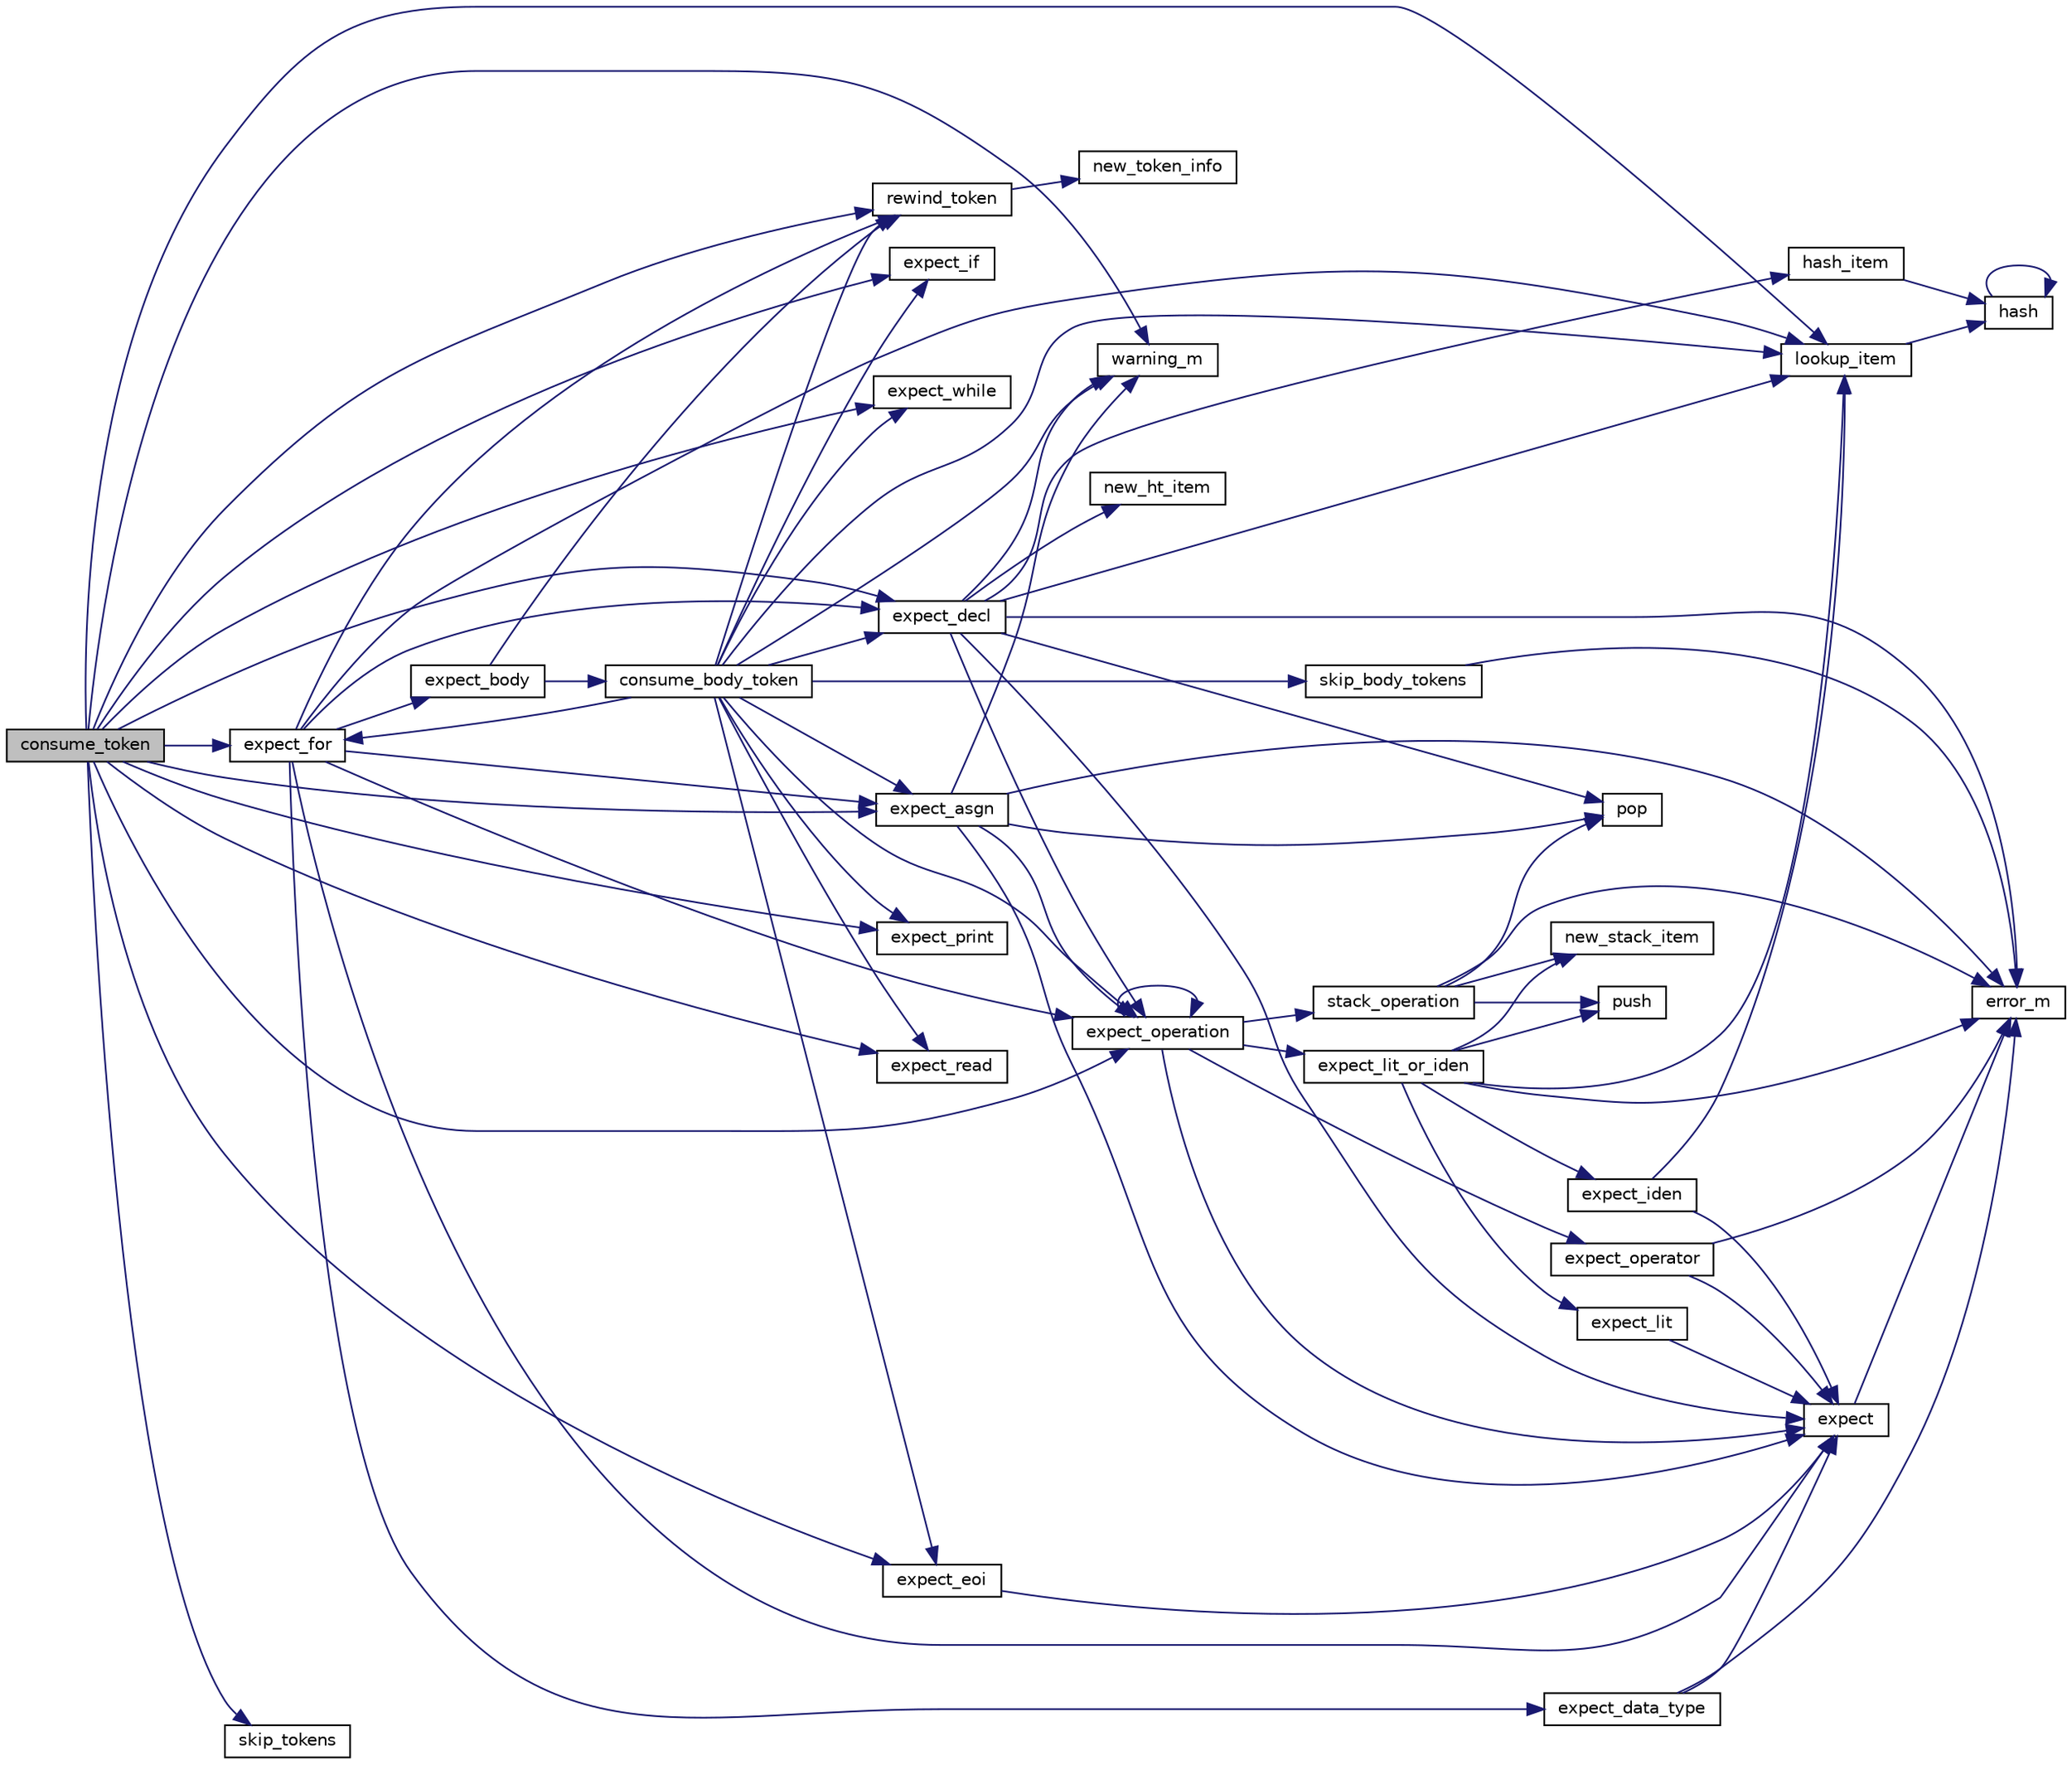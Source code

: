 digraph "consume_token"
{
  edge [fontname="Helvetica",fontsize="10",labelfontname="Helvetica",labelfontsize="10"];
  node [fontname="Helvetica",fontsize="10",shape=record];
  rankdir="LR";
  Node72 [label="consume_token",height=0.2,width=0.4,color="black", fillcolor="grey75", style="filled", fontcolor="black"];
  Node72 -> Node73 [color="midnightblue",fontsize="10",style="solid"];
  Node73 [label="expect_decl",height=0.2,width=0.4,color="black", fillcolor="white", style="filled",URL="$parser_8c.html#a514a249759646ae7388684e263c20637"];
  Node73 -> Node74 [color="midnightblue",fontsize="10",style="solid"];
  Node74 [label="expect",height=0.2,width=0.4,color="black", fillcolor="white", style="filled",URL="$parser_8c.html#af7dc467eed15caf818332c1b225e4d51"];
  Node74 -> Node75 [color="midnightblue",fontsize="10",style="solid"];
  Node75 [label="error_m",height=0.2,width=0.4,color="black", fillcolor="white", style="filled",URL="$console_8c.html#a5525b26bfe0ba2f54d8d891fdaea0d7c"];
  Node73 -> Node76 [color="midnightblue",fontsize="10",style="solid"];
  Node76 [label="lookup_item",height=0.2,width=0.4,color="black", fillcolor="white", style="filled",URL="$hashtable_8c.html#a372b12ef7349306acaa7a4d4ab1bac4d"];
  Node76 -> Node77 [color="midnightblue",fontsize="10",style="solid"];
  Node77 [label="hash",height=0.2,width=0.4,color="black", fillcolor="white", style="filled",URL="$hashtable_8c.html#a2fa53544d2918e028d920409ac006b33"];
  Node77 -> Node77 [color="midnightblue",fontsize="10",style="solid"];
  Node73 -> Node75 [color="midnightblue",fontsize="10",style="solid"];
  Node73 -> Node78 [color="midnightblue",fontsize="10",style="solid"];
  Node78 [label="expect_operation",height=0.2,width=0.4,color="black", fillcolor="white", style="filled",URL="$parser_8c.html#a12397dfec2ce19c111a7ca9e36fb1cab"];
  Node78 -> Node74 [color="midnightblue",fontsize="10",style="solid"];
  Node78 -> Node78 [color="midnightblue",fontsize="10",style="solid"];
  Node78 -> Node79 [color="midnightblue",fontsize="10",style="solid"];
  Node79 [label="expect_lit_or_iden",height=0.2,width=0.4,color="black", fillcolor="white", style="filled",URL="$parser_8c.html#a9f0e4ae8bffd096605ec27a3c90ec51e"];
  Node79 -> Node80 [color="midnightblue",fontsize="10",style="solid"];
  Node80 [label="expect_lit",height=0.2,width=0.4,color="black", fillcolor="white", style="filled",URL="$parser_8c.html#af9a8c2686d508b84e7ecdc0bef925812"];
  Node80 -> Node74 [color="midnightblue",fontsize="10",style="solid"];
  Node79 -> Node81 [color="midnightblue",fontsize="10",style="solid"];
  Node81 [label="new_stack_item",height=0.2,width=0.4,color="black", fillcolor="white", style="filled",URL="$stack_8c.html#a269688cdb9d9d504c2c96e87b88cee87"];
  Node79 -> Node82 [color="midnightblue",fontsize="10",style="solid"];
  Node82 [label="push",height=0.2,width=0.4,color="black", fillcolor="white", style="filled",URL="$stack_8c.html#a9cae98f023eef9eead38a47d0fffb07d"];
  Node79 -> Node83 [color="midnightblue",fontsize="10",style="solid"];
  Node83 [label="expect_iden",height=0.2,width=0.4,color="black", fillcolor="white", style="filled",URL="$parser_8c.html#a2644e22300d855b464dc9b1a74e2ca23"];
  Node83 -> Node74 [color="midnightblue",fontsize="10",style="solid"];
  Node83 -> Node76 [color="midnightblue",fontsize="10",style="solid"];
  Node79 -> Node76 [color="midnightblue",fontsize="10",style="solid"];
  Node79 -> Node75 [color="midnightblue",fontsize="10",style="solid"];
  Node78 -> Node84 [color="midnightblue",fontsize="10",style="solid"];
  Node84 [label="expect_operator",height=0.2,width=0.4,color="black", fillcolor="white", style="filled",URL="$parser_8c.html#ae105b811c4f03fbab3d1901ca031ce6c"];
  Node84 -> Node74 [color="midnightblue",fontsize="10",style="solid"];
  Node84 -> Node75 [color="midnightblue",fontsize="10",style="solid"];
  Node78 -> Node85 [color="midnightblue",fontsize="10",style="solid"];
  Node85 [label="stack_operation",height=0.2,width=0.4,color="black", fillcolor="white", style="filled",URL="$stack_8c.html#ae5a2bc7523f38afa7346d3ab3be59463"];
  Node85 -> Node86 [color="midnightblue",fontsize="10",style="solid"];
  Node86 [label="pop",height=0.2,width=0.4,color="black", fillcolor="white", style="filled",URL="$stack_8c.html#a5a42edbe7096f4ca31143f8ed5f31f66"];
  Node85 -> Node75 [color="midnightblue",fontsize="10",style="solid"];
  Node85 -> Node81 [color="midnightblue",fontsize="10",style="solid"];
  Node85 -> Node82 [color="midnightblue",fontsize="10",style="solid"];
  Node73 -> Node86 [color="midnightblue",fontsize="10",style="solid"];
  Node73 -> Node87 [color="midnightblue",fontsize="10",style="solid"];
  Node87 [label="warning_m",height=0.2,width=0.4,color="black", fillcolor="white", style="filled",URL="$console_8c.html#a69a394e08bdcf1cabcbdc6dbc12c79bc"];
  Node73 -> Node88 [color="midnightblue",fontsize="10",style="solid"];
  Node88 [label="new_ht_item",height=0.2,width=0.4,color="black", fillcolor="white", style="filled",URL="$hashtable_8c.html#af2b158f51de1a8908bbe90092b4dc702"];
  Node73 -> Node89 [color="midnightblue",fontsize="10",style="solid"];
  Node89 [label="hash_item",height=0.2,width=0.4,color="black", fillcolor="white", style="filled",URL="$hashtable_8c.html#a078eb9eca4ab3c8290ed45166062e2a7"];
  Node89 -> Node77 [color="midnightblue",fontsize="10",style="solid"];
  Node72 -> Node90 [color="midnightblue",fontsize="10",style="solid"];
  Node90 [label="expect_asgn",height=0.2,width=0.4,color="black", fillcolor="white", style="filled",URL="$parser_8c.html#a877c74213c9cea303f42ec5528bb724e"];
  Node90 -> Node75 [color="midnightblue",fontsize="10",style="solid"];
  Node90 -> Node74 [color="midnightblue",fontsize="10",style="solid"];
  Node90 -> Node78 [color="midnightblue",fontsize="10",style="solid"];
  Node90 -> Node86 [color="midnightblue",fontsize="10",style="solid"];
  Node90 -> Node87 [color="midnightblue",fontsize="10",style="solid"];
  Node72 -> Node76 [color="midnightblue",fontsize="10",style="solid"];
  Node72 -> Node91 [color="midnightblue",fontsize="10",style="solid"];
  Node91 [label="rewind_token",height=0.2,width=0.4,color="black", fillcolor="white", style="filled",URL="$parser_8c.html#af0e71bcb4174649d6bbeacd85f541a0c"];
  Node91 -> Node92 [color="midnightblue",fontsize="10",style="solid"];
  Node92 [label="new_token_info",height=0.2,width=0.4,color="black", fillcolor="white", style="filled",URL="$tokens_8c.html#ae310e3b4ac744a14d563e4d5603da479"];
  Node72 -> Node78 [color="midnightblue",fontsize="10",style="solid"];
  Node72 -> Node93 [color="midnightblue",fontsize="10",style="solid"];
  Node93 [label="expect_if",height=0.2,width=0.4,color="black", fillcolor="white", style="filled",URL="$parser_8c.html#a438c3122a0aa7ad131ea324fb8885353"];
  Node72 -> Node94 [color="midnightblue",fontsize="10",style="solid"];
  Node94 [label="expect_while",height=0.2,width=0.4,color="black", fillcolor="white", style="filled",URL="$parser_8c.html#a2b97e8afaa932d729afc14557408d4c6"];
  Node72 -> Node95 [color="midnightblue",fontsize="10",style="solid"];
  Node95 [label="expect_for",height=0.2,width=0.4,color="black", fillcolor="white", style="filled",URL="$parser_8c.html#a6c4dec3baf883dba3df49cfdc685039d"];
  Node95 -> Node74 [color="midnightblue",fontsize="10",style="solid"];
  Node95 -> Node96 [color="midnightblue",fontsize="10",style="solid"];
  Node96 [label="expect_data_type",height=0.2,width=0.4,color="black", fillcolor="white", style="filled",URL="$parser_8c.html#a9ff93d577df1415857dfba2c3959da84"];
  Node96 -> Node74 [color="midnightblue",fontsize="10",style="solid"];
  Node96 -> Node75 [color="midnightblue",fontsize="10",style="solid"];
  Node95 -> Node73 [color="midnightblue",fontsize="10",style="solid"];
  Node95 -> Node90 [color="midnightblue",fontsize="10",style="solid"];
  Node95 -> Node76 [color="midnightblue",fontsize="10",style="solid"];
  Node95 -> Node78 [color="midnightblue",fontsize="10",style="solid"];
  Node95 -> Node91 [color="midnightblue",fontsize="10",style="solid"];
  Node95 -> Node97 [color="midnightblue",fontsize="10",style="solid"];
  Node97 [label="expect_body",height=0.2,width=0.4,color="black", fillcolor="white", style="filled",URL="$parser_8c.html#a20449c77ec9d4c4255017273d52c688b"];
  Node97 -> Node98 [color="midnightblue",fontsize="10",style="solid"];
  Node98 [label="consume_body_token",height=0.2,width=0.4,color="black", fillcolor="white", style="filled",URL="$parser_8c.html#ada95a16260d002cabfceed8c7956f3ff"];
  Node98 -> Node73 [color="midnightblue",fontsize="10",style="solid"];
  Node98 -> Node90 [color="midnightblue",fontsize="10",style="solid"];
  Node98 -> Node76 [color="midnightblue",fontsize="10",style="solid"];
  Node98 -> Node91 [color="midnightblue",fontsize="10",style="solid"];
  Node98 -> Node78 [color="midnightblue",fontsize="10",style="solid"];
  Node98 -> Node93 [color="midnightblue",fontsize="10",style="solid"];
  Node98 -> Node94 [color="midnightblue",fontsize="10",style="solid"];
  Node98 -> Node95 [color="midnightblue",fontsize="10",style="solid"];
  Node98 -> Node99 [color="midnightblue",fontsize="10",style="solid"];
  Node99 [label="expect_print",height=0.2,width=0.4,color="black", fillcolor="white", style="filled",URL="$parser_8c.html#afe0a4712a1e02152fbc908b8e8dba58f"];
  Node98 -> Node100 [color="midnightblue",fontsize="10",style="solid"];
  Node100 [label="expect_read",height=0.2,width=0.4,color="black", fillcolor="white", style="filled",URL="$parser_8c.html#af30692002fab58b336e58921fcb7c24b"];
  Node98 -> Node87 [color="midnightblue",fontsize="10",style="solid"];
  Node98 -> Node101 [color="midnightblue",fontsize="10",style="solid"];
  Node101 [label="skip_body_tokens",height=0.2,width=0.4,color="black", fillcolor="white", style="filled",URL="$parser_8c.html#ab47f8499216a9b7533086809fc853e6b"];
  Node101 -> Node75 [color="midnightblue",fontsize="10",style="solid"];
  Node98 -> Node102 [color="midnightblue",fontsize="10",style="solid"];
  Node102 [label="expect_eoi",height=0.2,width=0.4,color="black", fillcolor="white", style="filled",URL="$parser_8c.html#a6e6ec6e934fb988d91d0d56283379ebb"];
  Node102 -> Node74 [color="midnightblue",fontsize="10",style="solid"];
  Node97 -> Node91 [color="midnightblue",fontsize="10",style="solid"];
  Node72 -> Node99 [color="midnightblue",fontsize="10",style="solid"];
  Node72 -> Node100 [color="midnightblue",fontsize="10",style="solid"];
  Node72 -> Node87 [color="midnightblue",fontsize="10",style="solid"];
  Node72 -> Node103 [color="midnightblue",fontsize="10",style="solid"];
  Node103 [label="skip_tokens",height=0.2,width=0.4,color="black", fillcolor="white", style="filled",URL="$parser_8c.html#af28390e9a9a85304112b885d17309ccd"];
  Node72 -> Node102 [color="midnightblue",fontsize="10",style="solid"];
}
